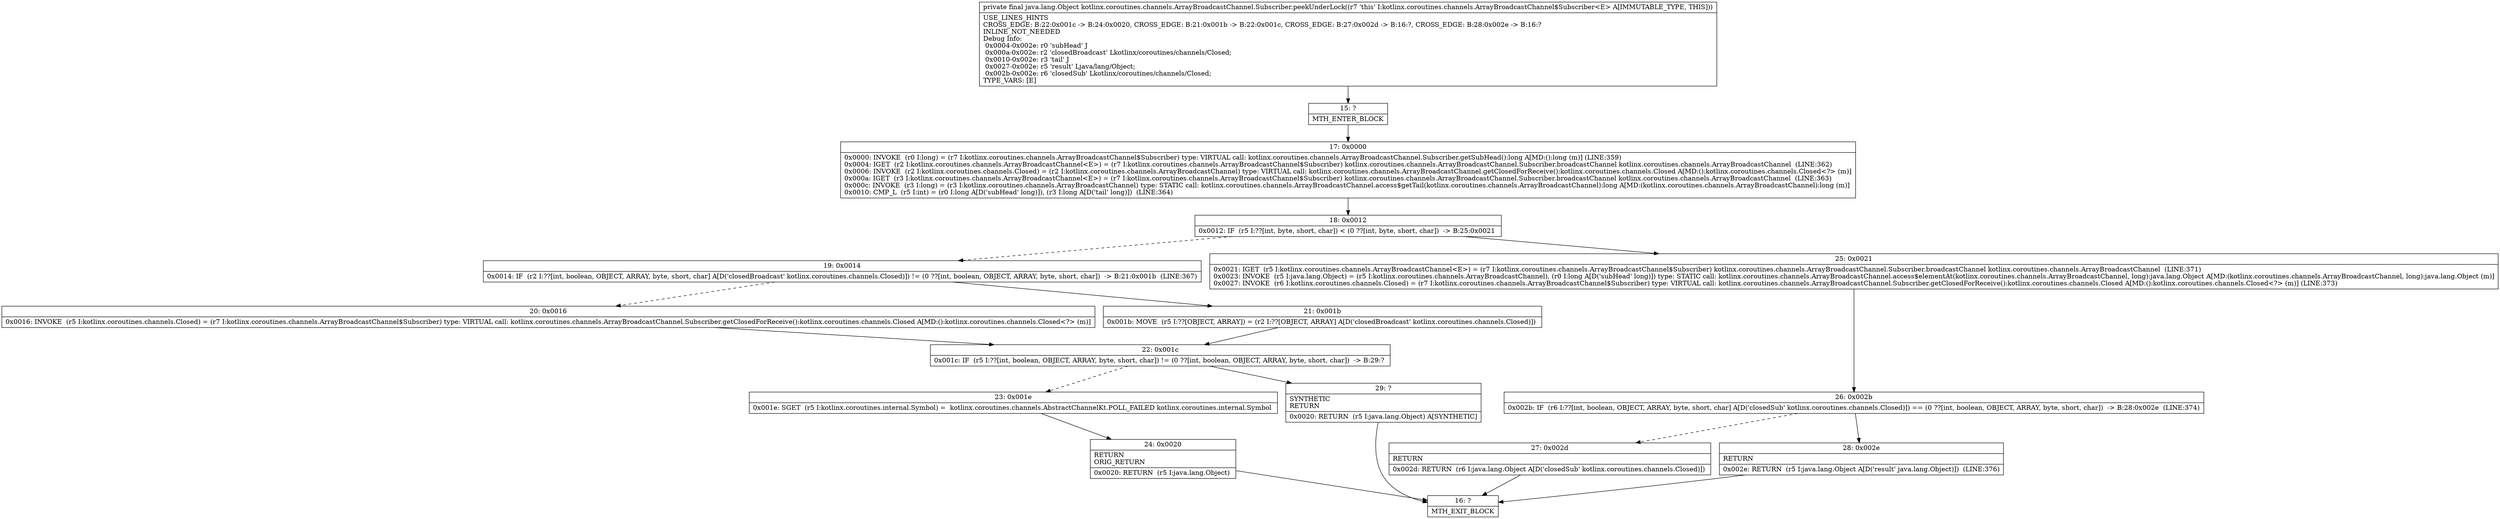 digraph "CFG forkotlinx.coroutines.channels.ArrayBroadcastChannel.Subscriber.peekUnderLock()Ljava\/lang\/Object;" {
Node_15 [shape=record,label="{15\:\ ?|MTH_ENTER_BLOCK\l}"];
Node_17 [shape=record,label="{17\:\ 0x0000|0x0000: INVOKE  (r0 I:long) = (r7 I:kotlinx.coroutines.channels.ArrayBroadcastChannel$Subscriber) type: VIRTUAL call: kotlinx.coroutines.channels.ArrayBroadcastChannel.Subscriber.getSubHead():long A[MD:():long (m)] (LINE:359)\l0x0004: IGET  (r2 I:kotlinx.coroutines.channels.ArrayBroadcastChannel\<E\>) = (r7 I:kotlinx.coroutines.channels.ArrayBroadcastChannel$Subscriber) kotlinx.coroutines.channels.ArrayBroadcastChannel.Subscriber.broadcastChannel kotlinx.coroutines.channels.ArrayBroadcastChannel  (LINE:362)\l0x0006: INVOKE  (r2 I:kotlinx.coroutines.channels.Closed) = (r2 I:kotlinx.coroutines.channels.ArrayBroadcastChannel) type: VIRTUAL call: kotlinx.coroutines.channels.ArrayBroadcastChannel.getClosedForReceive():kotlinx.coroutines.channels.Closed A[MD:():kotlinx.coroutines.channels.Closed\<?\> (m)]\l0x000a: IGET  (r3 I:kotlinx.coroutines.channels.ArrayBroadcastChannel\<E\>) = (r7 I:kotlinx.coroutines.channels.ArrayBroadcastChannel$Subscriber) kotlinx.coroutines.channels.ArrayBroadcastChannel.Subscriber.broadcastChannel kotlinx.coroutines.channels.ArrayBroadcastChannel  (LINE:363)\l0x000c: INVOKE  (r3 I:long) = (r3 I:kotlinx.coroutines.channels.ArrayBroadcastChannel) type: STATIC call: kotlinx.coroutines.channels.ArrayBroadcastChannel.access$getTail(kotlinx.coroutines.channels.ArrayBroadcastChannel):long A[MD:(kotlinx.coroutines.channels.ArrayBroadcastChannel):long (m)]\l0x0010: CMP_L  (r5 I:int) = (r0 I:long A[D('subHead' long)]), (r3 I:long A[D('tail' long)])  (LINE:364)\l}"];
Node_18 [shape=record,label="{18\:\ 0x0012|0x0012: IF  (r5 I:??[int, byte, short, char]) \< (0 ??[int, byte, short, char])  \-\> B:25:0x0021 \l}"];
Node_19 [shape=record,label="{19\:\ 0x0014|0x0014: IF  (r2 I:??[int, boolean, OBJECT, ARRAY, byte, short, char] A[D('closedBroadcast' kotlinx.coroutines.channels.Closed)]) != (0 ??[int, boolean, OBJECT, ARRAY, byte, short, char])  \-\> B:21:0x001b  (LINE:367)\l}"];
Node_20 [shape=record,label="{20\:\ 0x0016|0x0016: INVOKE  (r5 I:kotlinx.coroutines.channels.Closed) = (r7 I:kotlinx.coroutines.channels.ArrayBroadcastChannel$Subscriber) type: VIRTUAL call: kotlinx.coroutines.channels.ArrayBroadcastChannel.Subscriber.getClosedForReceive():kotlinx.coroutines.channels.Closed A[MD:():kotlinx.coroutines.channels.Closed\<?\> (m)]\l}"];
Node_22 [shape=record,label="{22\:\ 0x001c|0x001c: IF  (r5 I:??[int, boolean, OBJECT, ARRAY, byte, short, char]) != (0 ??[int, boolean, OBJECT, ARRAY, byte, short, char])  \-\> B:29:? \l}"];
Node_23 [shape=record,label="{23\:\ 0x001e|0x001e: SGET  (r5 I:kotlinx.coroutines.internal.Symbol) =  kotlinx.coroutines.channels.AbstractChannelKt.POLL_FAILED kotlinx.coroutines.internal.Symbol \l}"];
Node_24 [shape=record,label="{24\:\ 0x0020|RETURN\lORIG_RETURN\l|0x0020: RETURN  (r5 I:java.lang.Object) \l}"];
Node_16 [shape=record,label="{16\:\ ?|MTH_EXIT_BLOCK\l}"];
Node_29 [shape=record,label="{29\:\ ?|SYNTHETIC\lRETURN\l|0x0020: RETURN  (r5 I:java.lang.Object) A[SYNTHETIC]\l}"];
Node_21 [shape=record,label="{21\:\ 0x001b|0x001b: MOVE  (r5 I:??[OBJECT, ARRAY]) = (r2 I:??[OBJECT, ARRAY] A[D('closedBroadcast' kotlinx.coroutines.channels.Closed)]) \l}"];
Node_25 [shape=record,label="{25\:\ 0x0021|0x0021: IGET  (r5 I:kotlinx.coroutines.channels.ArrayBroadcastChannel\<E\>) = (r7 I:kotlinx.coroutines.channels.ArrayBroadcastChannel$Subscriber) kotlinx.coroutines.channels.ArrayBroadcastChannel.Subscriber.broadcastChannel kotlinx.coroutines.channels.ArrayBroadcastChannel  (LINE:371)\l0x0023: INVOKE  (r5 I:java.lang.Object) = (r5 I:kotlinx.coroutines.channels.ArrayBroadcastChannel), (r0 I:long A[D('subHead' long)]) type: STATIC call: kotlinx.coroutines.channels.ArrayBroadcastChannel.access$elementAt(kotlinx.coroutines.channels.ArrayBroadcastChannel, long):java.lang.Object A[MD:(kotlinx.coroutines.channels.ArrayBroadcastChannel, long):java.lang.Object (m)]\l0x0027: INVOKE  (r6 I:kotlinx.coroutines.channels.Closed) = (r7 I:kotlinx.coroutines.channels.ArrayBroadcastChannel$Subscriber) type: VIRTUAL call: kotlinx.coroutines.channels.ArrayBroadcastChannel.Subscriber.getClosedForReceive():kotlinx.coroutines.channels.Closed A[MD:():kotlinx.coroutines.channels.Closed\<?\> (m)] (LINE:373)\l}"];
Node_26 [shape=record,label="{26\:\ 0x002b|0x002b: IF  (r6 I:??[int, boolean, OBJECT, ARRAY, byte, short, char] A[D('closedSub' kotlinx.coroutines.channels.Closed)]) == (0 ??[int, boolean, OBJECT, ARRAY, byte, short, char])  \-\> B:28:0x002e  (LINE:374)\l}"];
Node_27 [shape=record,label="{27\:\ 0x002d|RETURN\l|0x002d: RETURN  (r6 I:java.lang.Object A[D('closedSub' kotlinx.coroutines.channels.Closed)]) \l}"];
Node_28 [shape=record,label="{28\:\ 0x002e|RETURN\l|0x002e: RETURN  (r5 I:java.lang.Object A[D('result' java.lang.Object)])  (LINE:376)\l}"];
MethodNode[shape=record,label="{private final java.lang.Object kotlinx.coroutines.channels.ArrayBroadcastChannel.Subscriber.peekUnderLock((r7 'this' I:kotlinx.coroutines.channels.ArrayBroadcastChannel$Subscriber\<E\> A[IMMUTABLE_TYPE, THIS]))  | USE_LINES_HINTS\lCROSS_EDGE: B:22:0x001c \-\> B:24:0x0020, CROSS_EDGE: B:21:0x001b \-\> B:22:0x001c, CROSS_EDGE: B:27:0x002d \-\> B:16:?, CROSS_EDGE: B:28:0x002e \-\> B:16:?\lINLINE_NOT_NEEDED\lDebug Info:\l  0x0004\-0x002e: r0 'subHead' J\l  0x000a\-0x002e: r2 'closedBroadcast' Lkotlinx\/coroutines\/channels\/Closed;\l  0x0010\-0x002e: r3 'tail' J\l  0x0027\-0x002e: r5 'result' Ljava\/lang\/Object;\l  0x002b\-0x002e: r6 'closedSub' Lkotlinx\/coroutines\/channels\/Closed;\lTYPE_VARS: [E]\l}"];
MethodNode -> Node_15;Node_15 -> Node_17;
Node_17 -> Node_18;
Node_18 -> Node_19[style=dashed];
Node_18 -> Node_25;
Node_19 -> Node_20[style=dashed];
Node_19 -> Node_21;
Node_20 -> Node_22;
Node_22 -> Node_23[style=dashed];
Node_22 -> Node_29;
Node_23 -> Node_24;
Node_24 -> Node_16;
Node_29 -> Node_16;
Node_21 -> Node_22;
Node_25 -> Node_26;
Node_26 -> Node_27[style=dashed];
Node_26 -> Node_28;
Node_27 -> Node_16;
Node_28 -> Node_16;
}

